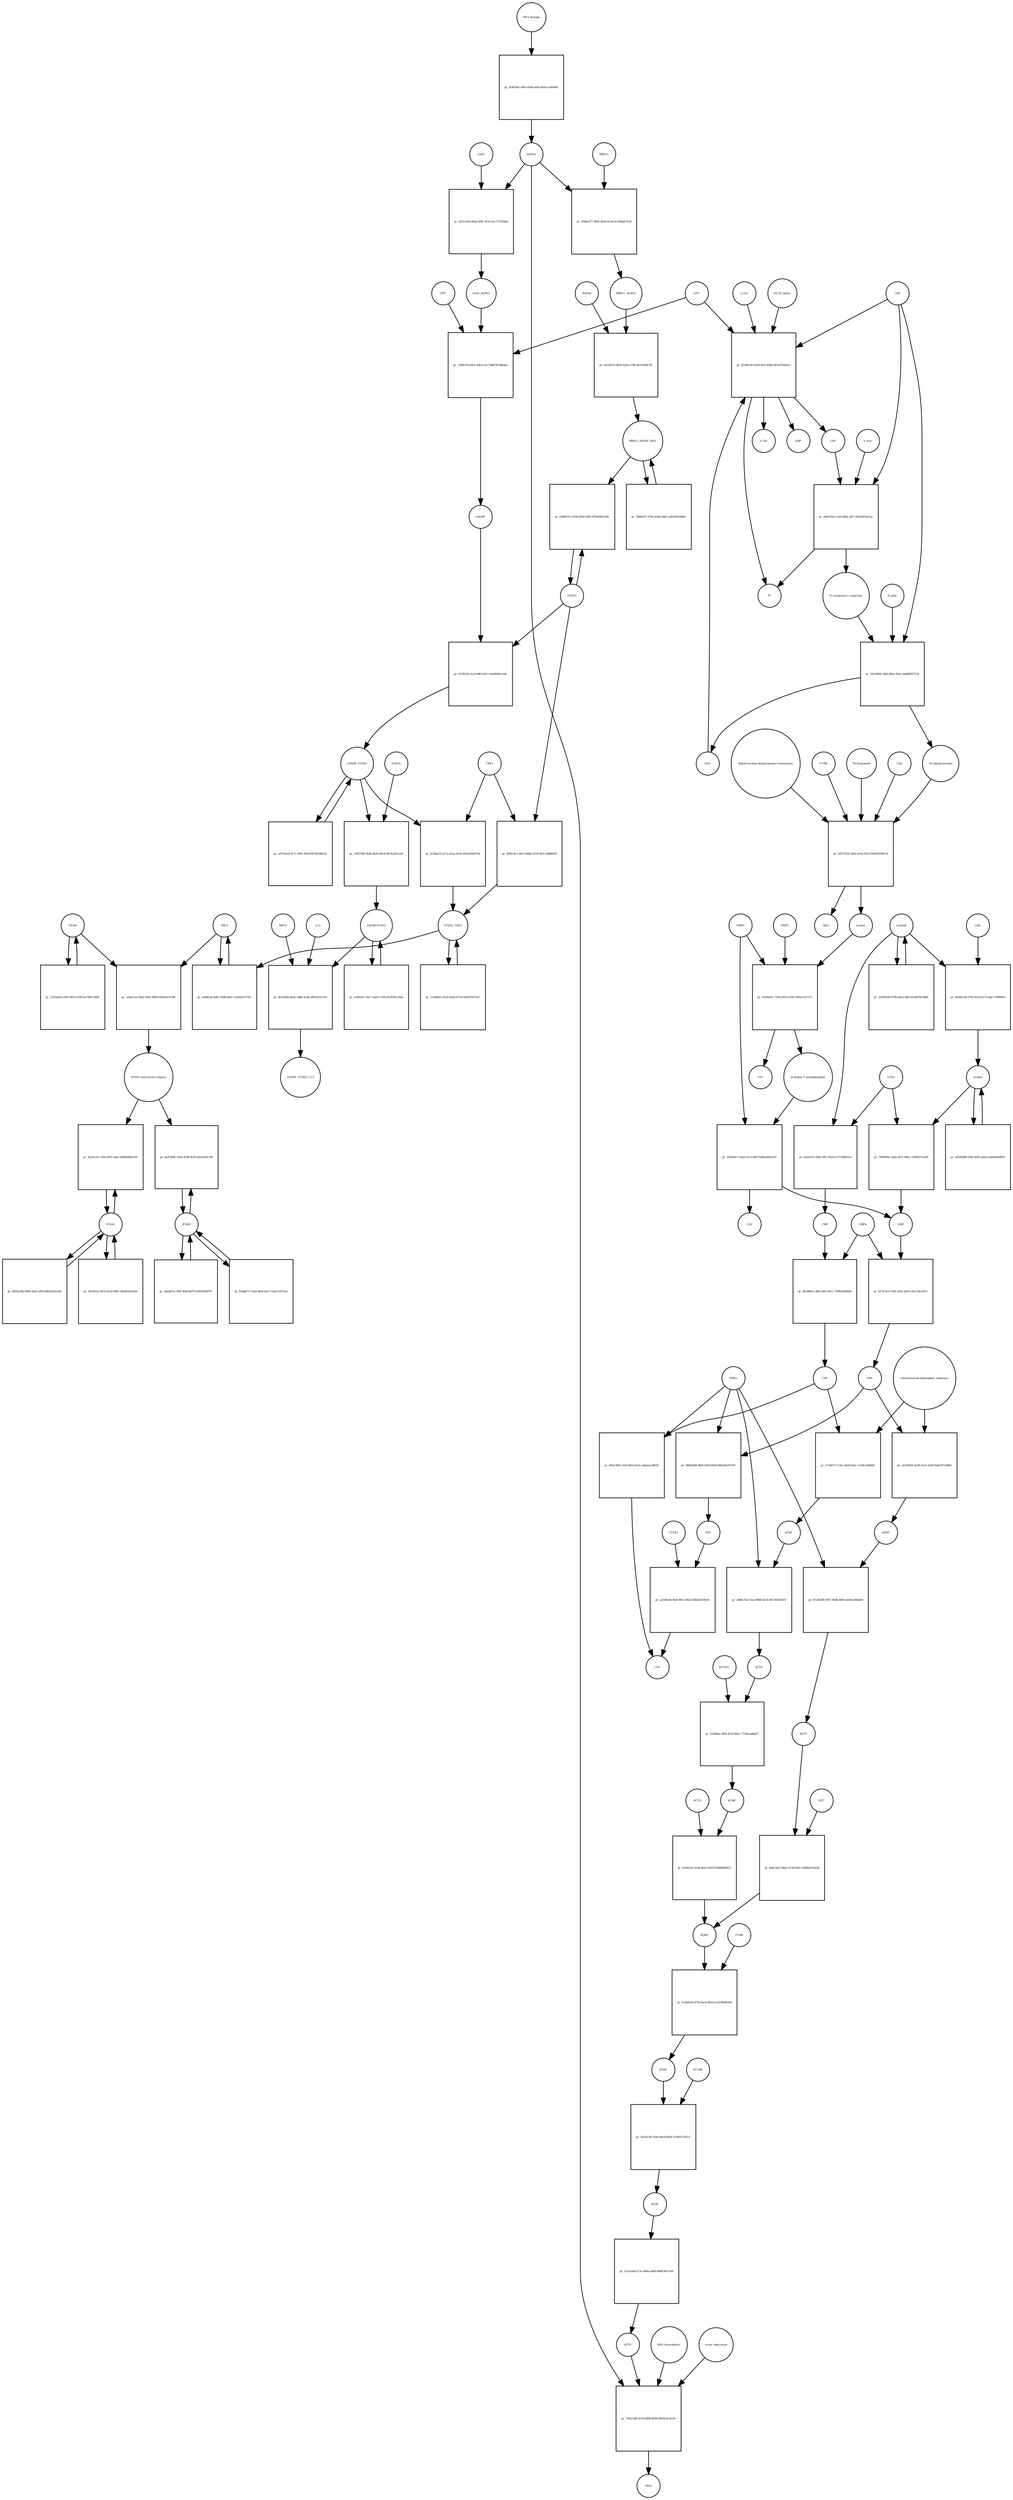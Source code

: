 strict digraph  {
"NF-kB" [annotation="urn_miriam_obo.go_GO%3A0071159", bipartite=0, cls=complex, fontsize=4, label="NF-kB", shape=circle];
"pr_ceda1cae-9bd1-482c-8b69-4fe9a411639f" [annotation="", bipartite=1, cls=process, fontsize=4, label="pr_ceda1cae-9bd1-482c-8b69-4fe9a411639f", shape=square];
"IFNB1 expression complex" [annotation="", bipartite=0, cls=complex, fontsize=4, label="IFNB1 expression complex", shape=circle];
IRF3 [annotation="urn_miriam_hgnc_6118|urn_miriam_uniprot_Q14653|urn_miriam_ensembl_ENSG00000126456|urn_miriam_refseq_NM_001571|urn_miriam_hgnc.symbol_IRF3|urn_miriam_ncbigene_3661", bipartite=0, cls="macromolecule multimer", fontsize=4, label=IRF3, shape=circle];
dCDP [annotation="urn_miriam_obo.chebi_CHEBI%3A28846", bipartite=0, cls="simple chemical", fontsize=4, label=dCDP, shape=circle];
"pr_2b48c7de-52ae-4960-b2c4-46530928301f" [annotation="", bipartite=1, cls=process, fontsize=4, label="pr_2b48c7de-52ae-4960-b2c4-46530928301f", shape=square];
dCTP [annotation="urn_miriam_obo.chebi_CHEBI%3A16311", bipartite=0, cls="simple chemical", fontsize=4, label=dCTP, shape=circle];
NME1 [annotation="urn_miriam_uniprot_P15531|urn_miriam_hgnc_7849", bipartite=0, cls=macromolecule, fontsize=4, label=NME1, shape=circle];
uridine [annotation="urn_miriam_obo.chebi_CHEBI%3A16704", bipartite=0, cls="simple chemical", fontsize=4, label=uridine, shape=circle];
"pr_7890892e-a6da-407c-846c-c9565f37ad39" [annotation="", bipartite=1, cls=process, fontsize=4, label="pr_7890892e-a6da-407c-846c-c9565f37ad39", shape=square];
UMP [annotation="urn_miriam_obo.chebi_CHEBI%3A57865", bipartite=0, cls="simple chemical", fontsize=4, label=UMP, shape=circle];
UCK2 [annotation="urn_miriam_uniprot_Q9HA47|urn_miriam_hgnc_HGNC%3A12562", bipartite=0, cls=macromolecule, fontsize=4, label=UCK2, shape=circle];
"orotidine 5'-monophosphate" [annotation="urn_miriam_obo.chebi_CHEBI%3A15842", bipartite=0, cls="simple chemical", fontsize=4, label="orotidine 5'-monophosphate", shape=circle];
"pr_1db29de7-2eb0-41c5-b807-b48ee69a1e47" [annotation="", bipartite=1, cls=process, fontsize=4, label="pr_1db29de7-2eb0-41c5-b807-b48ee69a1e47", shape=square];
UMPS [annotation="urn_miriam_ncbigene_7372|urn_miriam_refseq_NM_000373|urn_miriam_hgnc.symbol_UMPS|urn_miriam_hgnc_12563|urn_miriam_ensembl_ENSG00000114491|urn_miriam_uniprot_P11172", bipartite=0, cls="macromolecule multimer", fontsize=4, label=UMPS, shape=circle];
CO2 [annotation="urn_miriam_obo.chebi_CHEBI%3A16526", bipartite=0, cls="simple chemical", fontsize=4, label=CO2, shape=circle];
UTP [annotation="urn_miriam_obo.chebi_CHEBI%3A15713", bipartite=0, cls="simple chemical", fontsize=4, label=UTP, shape=circle];
"pr_a23d4a4d-04df-493c-b42e-b3bea0159e44" [annotation="", bipartite=1, cls=process, fontsize=4, label="pr_a23d4a4d-04df-493c-b42e-b3bea0159e44", shape=square];
CTP [annotation="urn_miriam_obo.chebi_CHEBI%3A17677", bipartite=0, cls="simple chemical", fontsize=4, label=CTP, shape=circle];
CTPS1 [annotation="urn_miriam_hgnc_HGNC%3A2519|urn_miriam_uniprot_P17812", bipartite=0, cls=macromolecule, fontsize=4, label=CTPS1, shape=circle];
UDP [annotation="urn_miriam_obo.chebi_CHEBI%3A17659", bipartite=0, cls="simple chemical", fontsize=4, label=UDP, shape=circle];
"pr_a6136834-de39-4a31-a020-5dd3767edf6d" [annotation="", bipartite=1, cls=process, fontsize=4, label="pr_a6136834-de39-4a31-a020-5dd3767edf6d", shape=square];
dUDP [annotation="urn_miriam_obo.chebi_CHEBI%3A28850", bipartite=0, cls="simple chemical", fontsize=4, label=dUDP, shape=circle];
"ribonucleoside-diphosphate reductase" [annotation="urn_miriam_brenda_1.17.4.1|urn_miriam_obo.go_GO%3A0005971", bipartite=0, cls=complex, fontsize=4, label="ribonucleoside-diphosphate reductase", shape=circle];
IFNB1 [annotation="urn_miriam_ensembl_ENSG00000171855|urn_miriam_hgnc.symbol_IFNB1|urn_miriam_hgnc_5434|urn_miriam_uniprot_P01574|urn_miriam_refseq_NM_002176|urn_miriam_ncbigene_3456", bipartite=0, cls=macromolecule, fontsize=4, label=IFNB1, shape=circle];
"pr_4e474f8e-59ab-4599-8cf0-ed2431f0c30f" [annotation="", bipartite=1, cls=process, fontsize=4, label="pr_4e474f8e-59ab-4599-8cf0-ed2431f0c30f", shape=square];
"pr_617473c6-79ef-41d2-a819-c0accbb1f475" [annotation="", bipartite=1, cls=process, fontsize=4, label="pr_617473c6-79ef-41d2-a819-c0accbb1f475", shape=square];
CMPK [annotation="urn_miriam_uniprot_P30085|urn_miriam_hgnc_HGNC%3A18170", bipartite=0, cls=macromolecule, fontsize=4, label=CMPK, shape=circle];
"cGAMP-STING" [annotation="", bipartite=0, cls=complex, fontsize=4, label="cGAMP-STING", shape=circle];
"pr_e1fbe6e7-38c7-4ab5-a744-e5c9f16cc9a4" [annotation="", bipartite=1, cls=process, fontsize=4, label="pr_e1fbe6e7-38c7-4ab5-a744-e5c9f16cc9a4", shape=square];
IFNA1 [annotation="urn_miriam_hgnc.symbol_IFNA1|urn_miriam_ncbigene_3439|urn_miriam_refseq_NM_024013|urn_miriam_uniprot_P01562|urn_miriam_hgnc_5417|urn_miriam_ensembl_ENSG00000197919", bipartite=0, cls=macromolecule, fontsize=4, label=IFNA1, shape=circle];
"pr_8acbc32c-33ee-4f43-add1-b086bd0bcd5d" [annotation="", bipartite=1, cls=process, fontsize=4, label="pr_8acbc32c-33ee-4f43-add1-b086bd0bcd5d", shape=square];
"pr_2d290896-93b6-4505-ab5a-ea69ed948f24" [annotation="", bipartite=1, cls=process, fontsize=4, label="pr_2d290896-93b6-4505-ab5a-ea69ed948f24", shape=square];
CDP [annotation="urn_miriam_obo.chebi_CHEBI%3A17239", bipartite=0, cls="simple chemical", fontsize=4, label=CDP, shape=circle];
"pr_27c6d7e7-a7ee-402d-b3ac-315dce65b84c" [annotation="", bipartite=1, cls=process, fontsize=4, label="pr_27c6d7e7-a7ee-402d-b3ac-315dce65b84c", shape=square];
"pr_862a7bd5-c8c9-48cd-8a3e-adeaeec8fb35" [annotation="", bipartite=1, cls=process, fontsize=4, label="pr_862a7bd5-c8c9-48cd-8a3e-adeaeec8fb35", shape=square];
dTDP [annotation="urn_miriam_obo.chebi_CHEBI%3A18075", bipartite=0, cls="simple chemical", fontsize=4, label=dTDP, shape=circle];
"pr_125a18a8-013c-408a-ab60-866ff2407cb4" [annotation="", bipartite=1, cls=process, fontsize=4, label="pr_125a18a8-013c-408a-ab60-866ff2407cb4", shape=square];
dTTP [annotation="urn_miriam_obo.chebi_CHEBI%3A18077", bipartite=0, cls="simple chemical", fontsize=4, label=dTTP, shape=circle];
CMP [annotation="urn_miriam_obo.chebi_CHEBI%3A17361", bipartite=0, cls="simple chemical", fontsize=4, label=CMP, shape=circle];
"pr_6bc8b6ce-39f4-44f3-81e1-75f8b3ab0bd4" [annotation="", bipartite=1, cls=process, fontsize=4, label="pr_6bc8b6ce-39f4-44f3-81e1-75f8b3ab0bd4", shape=square];
dUMP [annotation="urn_miriam_obo.chebi_CHEBI%3A17622", bipartite=0, cls="simple chemical", fontsize=4, label=dUMP, shape=circle];
"pr_9c644414-d75b-4ac4-861d-ac619464b304" [annotation="", bipartite=1, cls=process, fontsize=4, label="pr_9c644414-d75b-4ac4-861d-ac619464b304", shape=square];
dTMP [annotation="urn_miriam_obo.chebi_CHEBI%3A17013", bipartite=0, cls="simple chemical", fontsize=4, label=dTMP, shape=circle];
TYMS [annotation="urn_miriam_uniprot_P04818|urn_miriam_hgnc_HGNC%3A12441", bipartite=0, cls=macromolecule, fontsize=4, label=TYMS, shape=circle];
dsDNA [annotation="urn_miriam_obo.chebi_CHEBI%3A75909", bipartite=0, cls="simple chemical", fontsize=4, label=dsDNA, shape=circle];
"pr_718a1348-4218-4d08-b00b-d6f04c6c6ceb" [annotation="", bipartite=1, cls=process, fontsize=4, label="pr_718a1348-4218-4d08-b00b-d6f04c6c6ceb", shape=square];
DNA [annotation="", bipartite=0, cls="nucleic acid feature", fontsize=4, label=DNA, shape=circle];
"DNA biosynthesis" [annotation="urn_miriam_obo.go_GO%3A0071897", bipartite=0, cls=phenotype, fontsize=4, label="DNA biosynthesis", shape=circle];
"virus replication" [annotation="urn_miriam_obo.go_GO%3A0019079", bipartite=0, cls=phenotype, fontsize=4, label="virus replication", shape=circle];
MRE11_RAD50_DNA [annotation="", bipartite=0, cls=complex, fontsize=4, label=MRE11_RAD50_DNA, shape=circle];
"pr_f2942d37-670a-45e8-9dd7-e6b293e540b6" [annotation="", bipartite=1, cls=process, fontsize=4, label="pr_f2942d37-670a-45e8-9dd7-e6b293e540b6", shape=square];
"pr_97af09ac-ff00-4510-8d2c-7130eaa66d27" [annotation="", bipartite=1, cls=process, fontsize=4, label="pr_97af09ac-ff00-4510-8d2c-7130eaa66d27", shape=square];
dCMP [annotation="urn_miriam_obo.chebi_CHEBI%3A15918", bipartite=0, cls="simple chemical", fontsize=4, label=dCMP, shape=circle];
DCTPP1 [annotation="urn_miriam_uniprot_Q9H773|urn_miriam_hgnc_HGNC%3A28777", bipartite=0, cls=macromolecule, fontsize=4, label=DCTPP1, shape=circle];
"pr_fb3bd173-7b5d-4650-bb77-fa0a71d7f3a2" [annotation="", bipartite=1, cls=process, fontsize=4, label="pr_fb3bd173-7b5d-4650-bb77-fa0a71d7f3a2", shape=square];
"pr_a0edf614-394f-464f-bb76-b1687858f67f" [annotation="", bipartite=1, cls=process, fontsize=4, label="pr_a0edf614-394f-464f-bb76-b1687858f67f", shape=square];
ATP [annotation="urn_miriam_obo.chebi_CHEBI%3A15422", bipartite=0, cls="simple chemical", fontsize=4, label=ATP, shape=circle];
"pr_1298a7f4-8dca-4de4-a3e7-88d78738b8a4" [annotation="", bipartite=1, cls=process, fontsize=4, label="pr_1298a7f4-8dca-4de4-a3e7-88d78738b8a4", shape=square];
GTP [annotation="urn_miriam_obo.chebi_CHEBI%3A15996", bipartite=0, cls="simple chemical", fontsize=4, label=GTP, shape=circle];
cGAMP [annotation="urn_miriam_obo.chebi_CHEBI%3A75947", bipartite=0, cls="simple chemical", fontsize=4, label=cGAMP, shape=circle];
cGAS_dsDNA [annotation=urn_miriam_pubmed_28363908, bipartite=0, cls=complex, fontsize=4, label=cGAS_dsDNA, shape=circle];
cytidine [annotation="urn_miriam_obo.chebi_CHEBI%3A17562", bipartite=0, cls="simple chemical", fontsize=4, label=cytidine, shape=circle];
"pr_aaf41b7a-596c-4ff1-92a9-e1727dbf01ce" [annotation="", bipartite=1, cls=process, fontsize=4, label="pr_aaf41b7a-596c-4ff1-92a9-e1727dbf01ce", shape=square];
"pr_01afb32a-5caf-49f3-82e7-84a9649a7adc" [annotation="", bipartite=1, cls=process, fontsize=4, label="pr_01afb32a-5caf-49f3-82e7-84a9649a7adc", shape=square];
STING [annotation=urn_miriam_uniprot_Q86WV6, bipartite=0, cls="macromolecule multimer", fontsize=4, label=STING, shape=circle];
cGAMP_STING [annotation="urn_miriam_obo.go_GO%3A1990231", bipartite=0, cls=complex, fontsize=4, label=cGAMP_STING, shape=circle];
"L-Gln" [annotation="urn_miriam_obo.chebi_CHEBI%3A18050", bipartite=0, cls="simple chemical", fontsize=4, label="L-Gln", shape=circle];
"pr_82566126-82d9-441f-89b4-061af76428a5" [annotation="", bipartite=1, cls=process, fontsize=4, label="pr_82566126-82d9-441f-89b4-061af76428a5", shape=square];
CAP [annotation="urn_miriam_obo.chebi_CHEBI%3A17672", bipartite=0, cls="simple chemical", fontsize=4, label=CAP, shape=circle];
CAD [annotation="urn_miriam_refseq_NM_001306079|urn_miriam_hgnc_1424|urn_miriam_hgnc.symbol_CAD|urn_miriam_uniprot_P27708|urn_miriam_ncbigene_790|urn_miriam_ensembl_ENSG00000084774", bipartite=0, cls=macromolecule, fontsize=4, label=CAD, shape=circle];
HCO3_minus [annotation="urn_miriam_obo.chebi_CHEBI%3A17544", bipartite=0, cls="simple chemical", fontsize=4, label=HCO3_minus, shape=circle];
H2O [annotation="urn_miriam_obo.chebi_CHEBI%3A15377", bipartite=0, cls="simple chemical", fontsize=4, label=H2O, shape=circle];
"L-Glu" [annotation="urn_miriam_obo.chebi_CHEBI%3A16015", bipartite=0, cls="simple chemical", fontsize=4, label="L-Glu", shape=circle];
ADP [annotation="urn_miriam_obo.chebi_CHEBI%3A16761", bipartite=0, cls="simple chemical", fontsize=4, label=ADP, shape=circle];
Pi [annotation="urn_miriam_obo.chebi_CHEBI%3A18367", bipartite=0, cls="simple chemical", fontsize=4, label=Pi, shape=circle];
"pr_5800a0d4-8bf4-4459-b83d-896eddc91679" [annotation="", bipartite=1, cls=process, fontsize=4, label="pr_5800a0d4-8bf4-4459-b83d-896eddc91679", shape=square];
"N-carbamoyl-L-aspartate" [annotation="urn_miriam_obo.chebi_CHEBI%3A32814", bipartite=0, cls="simple chemical", fontsize=4, label="N-carbamoyl-L-aspartate", shape=circle];
"pr_f35c6866-14b5-49ae-90ac-ebd66f2f7518" [annotation="", bipartite=1, cls=process, fontsize=4, label="pr_f35c6866-14b5-49ae-90ac-ebd66f2f7518", shape=square];
"(S)-dihydroorotate" [annotation="urn_miriam_obo.chebi_CHEBI%3A30864", bipartite=0, cls="simple chemical", fontsize=4, label="(S)-dihydroorotate", shape=circle];
H_plus [annotation="urn_miriam_obo.chebi_CHEBI%3A15378", bipartite=0, cls="simple chemical", fontsize=4, label=H_plus, shape=circle];
"pr_11d1eb29-c905-4653-a598-ba736fe13b0f" [annotation="", bipartite=1, cls=process, fontsize=4, label="pr_11d1eb29-c905-4653-a598-ba736fe13b0f", shape=square];
"pr_05cbf322-967d-453d-8df1-3de8033e3e9d" [annotation="", bipartite=1, cls=process, fontsize=4, label="pr_05cbf322-967d-453d-8df1-3de8033e3e9d", shape=square];
TBK1 [annotation="urn_miriam_hgnc.symbol_TBK1|urn_miriam_ensembl_ENSG00000183735|urn_miriam_uniprot_Q9UHD2|urn_miriam_refseq_NM_013254|urn_miriam_hgnc_11584|urn_miriam_ncbigene_29110", bipartite=0, cls=macromolecule, fontsize=4, label=TBK1, shape=circle];
"pr_6130ee23-a17a-41aa-9a5e-05e3e644670a" [annotation="", bipartite=1, cls=process, fontsize=4, label="pr_6130ee23-a17a-41aa-9a5e-05e3e644670a", shape=square];
STING_TBK1 [annotation=urn_miriam_pubmed_30842653, bipartite=0, cls=complex, fontsize=4, label=STING_TBK1, shape=circle];
"pr_e08b975c-5958-429d-9385-f070e0b2c90e" [annotation="", bipartite=1, cls=process, fontsize=4, label="pr_e08b975c-5958-429d-9385-f070e0b2c90e", shape=square];
"pr_d692ce8b-899b-4da3-af69-b6f3a922ea48" [annotation="", bipartite=1, cls=process, fontsize=4, label="pr_d692ce8b-899b-4da3-af69-b6f3a922ea48", shape=square];
"pr_b3211e0d-d9ad-4981-8116-0cc717f1f0ab" [annotation="", bipartite=1, cls=process, fontsize=4, label="pr_b3211e0d-d9ad-4981-8116-0cc717f1f0ab", shape=square];
cGAS [annotation="urn_miriam_ensembl_ENSG00000164430|urn_miriam_hgnc_21367|urn_miriam_ncbigene_115004|urn_miriam_uniprot_Q8N884|urn_miriam_hgnc.symbol_CGAS|urn_miriam_refseq_NM_138441", bipartite=0, cls=macromolecule, fontsize=4, label=cGAS, shape=circle];
"pr_113d88a1-0ca6-43ab-8718-3a63b79255a7" [annotation="", bipartite=1, cls=process, fontsize=4, label="pr_113d88a1-0ca6-43ab-8718-3a63b79255a7", shape=square];
orotate [annotation="urn_miriam_obo.chebi_CHEBI%3A30839", bipartite=0, cls="simple chemical", fontsize=4, label=orotate, shape=circle];
"pr_6324625c-7554-4933-a358-5384ce527172" [annotation="", bipartite=1, cls=process, fontsize=4, label="pr_6324625c-7554-4933-a358-5384ce527172", shape=square];
PRPP [annotation="urn_miriam_obo.chebi_CHEBI%3A17111", bipartite=0, cls="simple chemical", fontsize=4, label=PRPP, shape=circle];
PPi [annotation="urn_miriam_obo.chebi_CHEBI%3A18361", bipartite=0, cls="simple chemical", fontsize=4, label=PPi, shape=circle];
"pr_1b599104-8796-44cd-bdfe-b104b7bc0866" [annotation="", bipartite=1, cls=process, fontsize=4, label="pr_1b599104-8796-44cd-bdfe-b104b7bc0866", shape=square];
"pr_44f8f1ab-4d6c-43d8-8a5c-1ea44ac67541" [annotation="", bipartite=1, cls=process, fontsize=4, label="pr_44f8f1ab-4d6c-43d8-8a5c-1ea44ac67541", shape=square];
"pr_a4743ee4-dc7c-40f5-99e8-f6f76b56b33e" [annotation="", bipartite=1, cls=process, fontsize=4, label="pr_a4743ee4-dc7c-40f5-99e8-f6f76b56b33e", shape=square];
RAD50 [annotation="urn_miriam_ncbigene_10111|urn_miriam_refseq_NM_005732|urn_miriam_uniprot_Q92878|urn_miriam_hgnc.symbol_RAD50|urn_miriam_ensembl_ENSG00000113522|urn_miriam_hgnc_9816", bipartite=0, cls="macromolecule multimer", fontsize=4, label=RAD50, shape=circle];
"pr_ab1a9152-80d1-42de-a788-afc910fbf743" [annotation="", bipartite=1, cls=process, fontsize=4, label="pr_ab1a9152-80d1-42de-a788-afc910fbf743", shape=square];
MRE11_dsDNA [annotation="urn_miriam_obo.go_GO%3A0003690", bipartite=0, cls=complex, fontsize=4, label=MRE11_dsDNA, shape=circle];
"pr_b0571622-24e0-41e8-83a3-9e6393506c1d" [annotation="", bipartite=1, cls=process, fontsize=4, label="pr_b0571622-24e0-41e8-83a3-9e6393506c1d", shape=square];
"dihydroorotate dehydrogenase holoenzyme" [annotation="urn_miriam_ncbigene_1723|urn_miriam_hgnc_HGNC%3A2867|urn_miriam_hgnc.symbol_DHODH", bipartite=0, cls="simple chemical", fontsize=4, label="dihydroorotate dehydrogenase holoenzyme", shape=circle];
P1788 [annotation=urn_miriam_pubmed_31740051, bipartite=0, cls="simple chemical", fontsize=4, label=P1788, shape=circle];
Teriflunomide [annotation=urn_miriam_drugbank_DB08880, bipartite=0, cls="simple chemical", fontsize=4, label=Teriflunomide, shape=circle];
CoQ [annotation="urn_miriam_obo.chebi_CHEBI%3A16389", bipartite=0, cls="simple chemical", fontsize=4, label=CoQ, shape=circle];
QH2 [annotation="urn_miriam_obo.chebi_CHEBI%3A17976", bipartite=0, cls="simple chemical", fontsize=4, label=QH2, shape=circle];
"pr_87c46389-4657-464b-869e-de8d1c06a6e0" [annotation="", bipartite=1, cls=process, fontsize=4, label="pr_87c46389-4657-464b-869e-de8d1c06a6e0", shape=square];
dUTP [annotation="urn_miriam_obo.chebi_CHEBI%3A17625", bipartite=0, cls="simple chemical", fontsize=4, label=dUTP, shape=circle];
"pr_943d6c30-3783-4e1b-b572-6da7c389845e" [annotation="", bipartite=1, cls=process, fontsize=4, label="pr_943d6c30-3783-4e1b-b572-6da7c389845e", shape=square];
CDA [annotation="urn_miriam_uniprot_P32320|urn_miriam_ncbigene_978|urn_miriam_refseq_NM_001785|urn_miriam_ensembl_ENSG00000158825|urn_miriam_hgnc.symbol_CDA|urn_miriam_hgnc_1712", bipartite=0, cls=macromolecule, fontsize=4, label=CDA, shape=circle];
"pr_0bdc3ed7-88ae-4738-be6c-3688a6310ad0" [annotation="", bipartite=1, cls=process, fontsize=4, label="pr_0bdc3ed7-88ae-4738-be6c-3688a6310ad0", shape=square];
DUT [annotation="urn_miriam_hgnc_HGNC%3A3078|urn_miriam_uniprot_P33316", bipartite=0, cls=macromolecule, fontsize=4, label=DUT, shape=circle];
"pr_8f2393de-8a4c-4dbe-9cd6-ef8c453a11fe" [annotation="", bipartite=1, cls=process, fontsize=4, label="pr_8f2393de-8a4c-4dbe-9cd6-ef8c453a11fe", shape=square];
LC3 [annotation="", bipartite=0, cls=macromolecule, fontsize=4, label=LC3, shape=circle];
cGAMP_STING_LC3 [annotation="", bipartite=0, cls=complex, fontsize=4, label=cGAMP_STING_LC3, shape=circle];
WIPI2 [annotation="urn_miriam_refseq_NM_015610|urn_miriam_hgnc_32225|urn_miriam_hgnc.symbol_WIPI2|urn_miriam_ensembl_ENSG00000157954|urn_miriam_ncbigene_26100|urn_miriam_uniprot_Q9Y4P8", bipartite=0, cls=macromolecule, fontsize=4, label=WIPI2, shape=circle];
"pr_eb027feb-cc60-484a-a817-fb3d387ba7ea" [annotation="", bipartite=1, cls=process, fontsize=4, label="pr_eb027feb-cc60-484a-a817-fb3d387ba7ea", shape=square];
"L-Asp" [annotation="urn_miriam_obo.chebi_CHEBI%3A29991", bipartite=0, cls="simple chemical", fontsize=4, label="L-Asp", shape=circle];
"pr_29bbcd77-2805-48e6-8124-0a7406d37034" [annotation="", bipartite=1, cls=process, fontsize=4, label="pr_29bbcd77-2805-48e6-8124-0a7406d37034", shape=square];
MRE11 [annotation="urn_miriam_hgnc.symbol_MRE11|urn_miriam_ncbigene_4361|urn_miriam_uniprot_P49959|urn_miriam_ensembl_ENSG00000020922|urn_miriam_refseq_NM_005591|urn_miriam_hgnc_7230", bipartite=0, cls="macromolecule multimer", fontsize=4, label=MRE11, shape=circle];
"pr_2b35ecf8-3a04-44e9-bb58-510605155610" [annotation="", bipartite=1, cls=process, fontsize=4, label="pr_2b35ecf8-3a04-44e9-bb58-510605155610", shape=square];
dTYMK [annotation="urn_miriam_uniprot_P23919|urn_miriam_hgnc_HGNC%3A3061", bipartite=0, cls=macromolecule, fontsize=4, label=dTYMK, shape=circle];
"pr_c58576f6-3b2b-4b26-b8c4-b674a281ca2f" [annotation="", bipartite=1, cls=process, fontsize=4, label="pr_c58576f6-3b2b-4b26-b8c4-b674a281ca2f", shape=square];
SAR1A [annotation="urn_miriam_uniprot_Q9NR31|urn_miriam_ensembl_ENSG00000079332|urn_miriam_hgnc_10534|urn_miriam_hgnc.symbol_SAR1A|urn_miriam_refseq_NM_001142648|urn_miriam_ncbigene_56681", bipartite=0, cls=macromolecule, fontsize=4, label=SAR1A, shape=circle];
"pr_9d4e14c1-44c3-46ba-b519-463c28d8b509" [annotation="", bipartite=1, cls=process, fontsize=4, label="pr_9d4e14c1-44c3-46ba-b519-463c28d8b509", shape=square];
"pr_018f264c-fb63-4586-abb5-803ccc4b0042" [annotation="", bipartite=1, cls=process, fontsize=4, label="pr_018f264c-fb63-4586-abb5-803ccc4b0042", shape=square];
"DNA damage" [annotation="", bipartite=0, cls=phenotype, fontsize=4, label="DNA damage", shape=circle];
"pr_f6560535-3cd4-4b1e-926f-879db0b6f915" [annotation="", bipartite=1, cls=process, fontsize=4, label="pr_f6560535-3cd4-4b1e-926f-879db0b6f915", shape=square];
DCTD [annotation="urn_miriam_uniprot_P32321|urn_miriam_hgnc_HGNC%3A2710", bipartite=0, cls=macromolecule, fontsize=4, label=DCTD, shape=circle];
"NF-kB" -> "pr_ceda1cae-9bd1-482c-8b69-4fe9a411639f"  [annotation="", interaction_type=consumption];
"NF-kB" -> "pr_11d1eb29-c905-4653-a598-ba736fe13b0f"  [annotation="", interaction_type=consumption];
"pr_ceda1cae-9bd1-482c-8b69-4fe9a411639f" -> "IFNB1 expression complex"  [annotation="", interaction_type=production];
"IFNB1 expression complex" -> "pr_4e474f8e-59ab-4599-8cf0-ed2431f0c30f"  [annotation=urn_miriam_pubmed_20610653, interaction_type=stimulation];
"IFNB1 expression complex" -> "pr_8acbc32c-33ee-4f43-add1-b086bd0bcd5d"  [annotation=urn_miriam_pubmed_16979567, interaction_type=stimulation];
IRF3 -> "pr_ceda1cae-9bd1-482c-8b69-4fe9a411639f"  [annotation="", interaction_type=consumption];
IRF3 -> "pr_44f8f1ab-4d6c-43d8-8a5c-1ea44ac67541"  [annotation="", interaction_type=consumption];
dCDP -> "pr_2b48c7de-52ae-4960-b2c4-46530928301f"  [annotation="", interaction_type=consumption];
"pr_2b48c7de-52ae-4960-b2c4-46530928301f" -> dCTP  [annotation="", interaction_type=production];
dCTP -> "pr_97af09ac-ff00-4510-8d2c-7130eaa66d27"  [annotation="", interaction_type=consumption];
NME1 -> "pr_2b48c7de-52ae-4960-b2c4-46530928301f"  [annotation=urn_miriam_pubmed_17827303, interaction_type=catalysis];
NME1 -> "pr_862a7bd5-c8c9-48cd-8a3e-adeaeec8fb35"  [annotation=urn_miriam_pubmed_28458037, interaction_type=catalysis];
NME1 -> "pr_5800a0d4-8bf4-4459-b83d-896eddc91679"  [annotation=urn_miriam_pubmed_28458037, interaction_type=catalysis];
NME1 -> "pr_87c46389-4657-464b-869e-de8d1c06a6e0"  [annotation=urn_miriam_pubmed_17827303, interaction_type=catalysis];
uridine -> "pr_7890892e-a6da-407c-846c-c9565f37ad39"  [annotation="", interaction_type=consumption];
uridine -> "pr_2d290896-93b6-4505-ab5a-ea69ed948f24"  [annotation="", interaction_type=consumption];
"pr_7890892e-a6da-407c-846c-c9565f37ad39" -> UMP  [annotation="", interaction_type=production];
UMP -> "pr_617473c6-79ef-41d2-a819-c0accbb1f475"  [annotation="", interaction_type=consumption];
UCK2 -> "pr_7890892e-a6da-407c-846c-c9565f37ad39"  [annotation=urn_miriam_pubmed_15130468, interaction_type=catalysis];
UCK2 -> "pr_aaf41b7a-596c-4ff1-92a9-e1727dbf01ce"  [annotation=urn_miriam_pubmed_15130468, interaction_type=catalysis];
"orotidine 5'-monophosphate" -> "pr_1db29de7-2eb0-41c5-b807-b48ee69a1e47"  [annotation="", interaction_type=consumption];
"pr_1db29de7-2eb0-41c5-b807-b48ee69a1e47" -> UMP  [annotation="", interaction_type=production];
"pr_1db29de7-2eb0-41c5-b807-b48ee69a1e47" -> CO2  [annotation="", interaction_type=production];
UMPS -> "pr_1db29de7-2eb0-41c5-b807-b48ee69a1e47"  [annotation=urn_miriam_reactome_REACT_1698, interaction_type=catalysis];
UMPS -> "pr_6324625c-7554-4933-a358-5384ce527172"  [annotation=urn_miriam_reactome_REACT_1698, interaction_type=catalysis];
UTP -> "pr_a23d4a4d-04df-493c-b42e-b3bea0159e44"  [annotation="", interaction_type=consumption];
"pr_a23d4a4d-04df-493c-b42e-b3bea0159e44" -> CTP  [annotation="", interaction_type=production];
CTPS1 -> "pr_a23d4a4d-04df-493c-b42e-b3bea0159e44"  [annotation=urn_miriam_pubmed_5411547, interaction_type=catalysis];
UDP -> "pr_a6136834-de39-4a31-a020-5dd3767edf6d"  [annotation="", interaction_type=consumption];
UDP -> "pr_5800a0d4-8bf4-4459-b83d-896eddc91679"  [annotation="", interaction_type=consumption];
"pr_a6136834-de39-4a31-a020-5dd3767edf6d" -> dUDP  [annotation="", interaction_type=production];
dUDP -> "pr_87c46389-4657-464b-869e-de8d1c06a6e0"  [annotation="", interaction_type=consumption];
"ribonucleoside-diphosphate reductase" -> "pr_a6136834-de39-4a31-a020-5dd3767edf6d"  [annotation=urn_miriam_pubmed_24809024, interaction_type=catalysis];
"ribonucleoside-diphosphate reductase" -> "pr_27c6d7e7-a7ee-402d-b3ac-315dce65b84c"  [annotation=urn_miriam_pubmed_24809024, interaction_type=catalysis];
IFNB1 -> "pr_4e474f8e-59ab-4599-8cf0-ed2431f0c30f"  [annotation="", interaction_type=consumption];
IFNB1 -> "pr_fb3bd173-7b5d-4650-bb77-fa0a71d7f3a2"  [annotation="", interaction_type=consumption];
IFNB1 -> "pr_a0edf614-394f-464f-bb76-b1687858f67f"  [annotation="", interaction_type=consumption];
"pr_4e474f8e-59ab-4599-8cf0-ed2431f0c30f" -> IFNB1  [annotation="", interaction_type=production];
"pr_617473c6-79ef-41d2-a819-c0accbb1f475" -> UDP  [annotation="", interaction_type=production];
CMPK -> "pr_617473c6-79ef-41d2-a819-c0accbb1f475"  [annotation=urn_miriam_pubmed_10462544, interaction_type=catalysis];
CMPK -> "pr_6bc8b6ce-39f4-44f3-81e1-75f8b3ab0bd4"  [annotation=urn_miriam_pubmed_10462544, interaction_type=catalysis];
"cGAMP-STING" -> "pr_e1fbe6e7-38c7-4ab5-a744-e5c9f16cc9a4"  [annotation="", interaction_type=consumption];
"cGAMP-STING" -> "pr_8f2393de-8a4c-4dbe-9cd6-ef8c453a11fe"  [annotation="", interaction_type=consumption];
"pr_e1fbe6e7-38c7-4ab5-a744-e5c9f16cc9a4" -> "cGAMP-STING"  [annotation="", interaction_type=production];
IFNA1 -> "pr_8acbc32c-33ee-4f43-add1-b086bd0bcd5d"  [annotation="", interaction_type=consumption];
IFNA1 -> "pr_05cbf322-967d-453d-8df1-3de8033e3e9d"  [annotation="", interaction_type=consumption];
IFNA1 -> "pr_d692ce8b-899b-4da3-af69-b6f3a922ea48"  [annotation="", interaction_type=consumption];
"pr_8acbc32c-33ee-4f43-add1-b086bd0bcd5d" -> IFNA1  [annotation="", interaction_type=production];
"pr_2d290896-93b6-4505-ab5a-ea69ed948f24" -> uridine  [annotation="", interaction_type=production];
CDP -> "pr_27c6d7e7-a7ee-402d-b3ac-315dce65b84c"  [annotation="", interaction_type=consumption];
CDP -> "pr_862a7bd5-c8c9-48cd-8a3e-adeaeec8fb35"  [annotation="", interaction_type=consumption];
"pr_27c6d7e7-a7ee-402d-b3ac-315dce65b84c" -> dCDP  [annotation="", interaction_type=production];
"pr_862a7bd5-c8c9-48cd-8a3e-adeaeec8fb35" -> CTP  [annotation="", interaction_type=production];
dTDP -> "pr_125a18a8-013c-408a-ab60-866ff2407cb4"  [annotation="", interaction_type=consumption];
"pr_125a18a8-013c-408a-ab60-866ff2407cb4" -> dTTP  [annotation="", interaction_type=production];
dTTP -> "pr_718a1348-4218-4d08-b00b-d6f04c6c6ceb"  [annotation="", interaction_type=consumption];
CMP -> "pr_6bc8b6ce-39f4-44f3-81e1-75f8b3ab0bd4"  [annotation="", interaction_type=consumption];
"pr_6bc8b6ce-39f4-44f3-81e1-75f8b3ab0bd4" -> CDP  [annotation="", interaction_type=production];
dUMP -> "pr_9c644414-d75b-4ac4-861d-ac619464b304"  [annotation="", interaction_type=consumption];
"pr_9c644414-d75b-4ac4-861d-ac619464b304" -> dTMP  [annotation="", interaction_type=production];
dTMP -> "pr_2b35ecf8-3a04-44e9-bb58-510605155610"  [annotation="", interaction_type=consumption];
TYMS -> "pr_9c644414-d75b-4ac4-861d-ac619464b304"  [annotation=urn_miriam_pubmed_3099389, interaction_type=catalysis];
dsDNA -> "pr_718a1348-4218-4d08-b00b-d6f04c6c6ceb"  [annotation="", interaction_type=consumption];
dsDNA -> "pr_b3211e0d-d9ad-4981-8116-0cc717f1f0ab"  [annotation="", interaction_type=consumption];
dsDNA -> "pr_29bbcd77-2805-48e6-8124-0a7406d37034"  [annotation="", interaction_type=consumption];
"pr_718a1348-4218-4d08-b00b-d6f04c6c6ceb" -> DNA  [annotation="", interaction_type=production];
"DNA biosynthesis" -> "pr_718a1348-4218-4d08-b00b-d6f04c6c6ceb"  [annotation="", interaction_type=catalysis];
"virus replication" -> "pr_718a1348-4218-4d08-b00b-d6f04c6c6ceb"  [annotation="", interaction_type=inhibition];
MRE11_RAD50_DNA -> "pr_f2942d37-670a-45e8-9dd7-e6b293e540b6"  [annotation="", interaction_type=consumption];
MRE11_RAD50_DNA -> "pr_e08b975c-5958-429d-9385-f070e0b2c90e"  [annotation=urn_miriam_pubmed_23388631, interaction_type=catalysis];
"pr_f2942d37-670a-45e8-9dd7-e6b293e540b6" -> MRE11_RAD50_DNA  [annotation="", interaction_type=production];
"pr_97af09ac-ff00-4510-8d2c-7130eaa66d27" -> dCMP  [annotation="", interaction_type=production];
dCMP -> "pr_f6560535-3cd4-4b1e-926f-879db0b6f915"  [annotation="", interaction_type=consumption];
DCTPP1 -> "pr_97af09ac-ff00-4510-8d2c-7130eaa66d27"  [annotation=urn_miriam_pubmed_13788541, interaction_type=catalysis];
"pr_fb3bd173-7b5d-4650-bb77-fa0a71d7f3a2" -> IFNB1  [annotation="", interaction_type=production];
"pr_a0edf614-394f-464f-bb76-b1687858f67f" -> IFNB1  [annotation="", interaction_type=production];
ATP -> "pr_1298a7f4-8dca-4de4-a3e7-88d78738b8a4"  [annotation="", interaction_type=consumption];
ATP -> "pr_82566126-82d9-441f-89b4-061af76428a5"  [annotation="", interaction_type=consumption];
"pr_1298a7f4-8dca-4de4-a3e7-88d78738b8a4" -> cGAMP  [annotation="", interaction_type=production];
GTP -> "pr_1298a7f4-8dca-4de4-a3e7-88d78738b8a4"  [annotation="", interaction_type=consumption];
cGAMP -> "pr_01afb32a-5caf-49f3-82e7-84a9649a7adc"  [annotation="", interaction_type=consumption];
cGAS_dsDNA -> "pr_1298a7f4-8dca-4de4-a3e7-88d78738b8a4"  [annotation=urn_miriam_pubmed_29622565, interaction_type=catalysis];
cytidine -> "pr_aaf41b7a-596c-4ff1-92a9-e1727dbf01ce"  [annotation="", interaction_type=consumption];
cytidine -> "pr_1b599104-8796-44cd-bdfe-b104b7bc0866"  [annotation="", interaction_type=consumption];
cytidine -> "pr_943d6c30-3783-4e1b-b572-6da7c389845e"  [annotation="", interaction_type=consumption];
"pr_aaf41b7a-596c-4ff1-92a9-e1727dbf01ce" -> CMP  [annotation="", interaction_type=production];
"pr_01afb32a-5caf-49f3-82e7-84a9649a7adc" -> cGAMP_STING  [annotation="", interaction_type=production];
STING -> "pr_01afb32a-5caf-49f3-82e7-84a9649a7adc"  [annotation="", interaction_type=consumption];
STING -> "pr_e08b975c-5958-429d-9385-f070e0b2c90e"  [annotation="", interaction_type=consumption];
STING -> "pr_9d4e14c1-44c3-46ba-b519-463c28d8b509"  [annotation="", interaction_type=consumption];
cGAMP_STING -> "pr_6130ee23-a17a-41aa-9a5e-05e3e644670a"  [annotation="", interaction_type=consumption];
cGAMP_STING -> "pr_a4743ee4-dc7c-40f5-99e8-f6f76b56b33e"  [annotation="", interaction_type=consumption];
cGAMP_STING -> "pr_c58576f6-3b2b-4b26-b8c4-b674a281ca2f"  [annotation="", interaction_type=consumption];
"L-Gln" -> "pr_82566126-82d9-441f-89b4-061af76428a5"  [annotation="", interaction_type=consumption];
"pr_82566126-82d9-441f-89b4-061af76428a5" -> CAP  [annotation="", interaction_type=production];
"pr_82566126-82d9-441f-89b4-061af76428a5" -> "L-Glu"  [annotation="", interaction_type=production];
"pr_82566126-82d9-441f-89b4-061af76428a5" -> ADP  [annotation="", interaction_type=production];
"pr_82566126-82d9-441f-89b4-061af76428a5" -> Pi  [annotation="", interaction_type=production];
CAP -> "pr_eb027feb-cc60-484a-a817-fb3d387ba7ea"  [annotation="", interaction_type=consumption];
CAD -> "pr_82566126-82d9-441f-89b4-061af76428a5"  [annotation=urn_miriam_reactome_REACT_73577, interaction_type=catalysis];
CAD -> "pr_f35c6866-14b5-49ae-90ac-ebd66f2f7518"  [annotation=urn_miriam_reactome_REACT_1698, interaction_type=catalysis];
CAD -> "pr_eb027feb-cc60-484a-a817-fb3d387ba7ea"  [annotation=urn_miriam_reactome_REACT_1698, interaction_type=catalysis];
HCO3_minus -> "pr_82566126-82d9-441f-89b4-061af76428a5"  [annotation="", interaction_type=consumption];
H2O -> "pr_82566126-82d9-441f-89b4-061af76428a5"  [annotation="", interaction_type=consumption];
"pr_5800a0d4-8bf4-4459-b83d-896eddc91679" -> UTP  [annotation="", interaction_type=production];
"N-carbamoyl-L-aspartate" -> "pr_f35c6866-14b5-49ae-90ac-ebd66f2f7518"  [annotation="", interaction_type=consumption];
"pr_f35c6866-14b5-49ae-90ac-ebd66f2f7518" -> "(S)-dihydroorotate"  [annotation="", interaction_type=production];
"pr_f35c6866-14b5-49ae-90ac-ebd66f2f7518" -> H2O  [annotation="", interaction_type=production];
"(S)-dihydroorotate" -> "pr_b0571622-24e0-41e8-83a3-9e6393506c1d"  [annotation="", interaction_type=consumption];
H_plus -> "pr_f35c6866-14b5-49ae-90ac-ebd66f2f7518"  [annotation="", interaction_type=consumption];
"pr_11d1eb29-c905-4653-a598-ba736fe13b0f" -> "NF-kB"  [annotation="", interaction_type=production];
"pr_05cbf322-967d-453d-8df1-3de8033e3e9d" -> IFNA1  [annotation="", interaction_type=production];
TBK1 -> "pr_6130ee23-a17a-41aa-9a5e-05e3e644670a"  [annotation="", interaction_type=consumption];
TBK1 -> "pr_9d4e14c1-44c3-46ba-b519-463c28d8b509"  [annotation="", interaction_type=consumption];
"pr_6130ee23-a17a-41aa-9a5e-05e3e644670a" -> STING_TBK1  [annotation="", interaction_type=production];
STING_TBK1 -> "pr_113d88a1-0ca6-43ab-8718-3a63b79255a7"  [annotation="", interaction_type=consumption];
STING_TBK1 -> "pr_44f8f1ab-4d6c-43d8-8a5c-1ea44ac67541"  [annotation="urn_miriam_pubmed_22394562|urn_miriam_pubmed_25636800", interaction_type=catalysis];
"pr_e08b975c-5958-429d-9385-f070e0b2c90e" -> STING  [annotation="", interaction_type=production];
"pr_d692ce8b-899b-4da3-af69-b6f3a922ea48" -> IFNA1  [annotation="", interaction_type=production];
"pr_b3211e0d-d9ad-4981-8116-0cc717f1f0ab" -> cGAS_dsDNA  [annotation="", interaction_type=production];
cGAS -> "pr_b3211e0d-d9ad-4981-8116-0cc717f1f0ab"  [annotation="", interaction_type=consumption];
"pr_113d88a1-0ca6-43ab-8718-3a63b79255a7" -> STING_TBK1  [annotation="", interaction_type=production];
orotate -> "pr_6324625c-7554-4933-a358-5384ce527172"  [annotation="", interaction_type=consumption];
"pr_6324625c-7554-4933-a358-5384ce527172" -> "orotidine 5'-monophosphate"  [annotation="", interaction_type=production];
"pr_6324625c-7554-4933-a358-5384ce527172" -> PPi  [annotation="", interaction_type=production];
PRPP -> "pr_6324625c-7554-4933-a358-5384ce527172"  [annotation="", interaction_type=consumption];
"pr_1b599104-8796-44cd-bdfe-b104b7bc0866" -> cytidine  [annotation="", interaction_type=production];
"pr_44f8f1ab-4d6c-43d8-8a5c-1ea44ac67541" -> IRF3  [annotation="", interaction_type=production];
"pr_a4743ee4-dc7c-40f5-99e8-f6f76b56b33e" -> cGAMP_STING  [annotation="", interaction_type=production];
RAD50 -> "pr_ab1a9152-80d1-42de-a788-afc910fbf743"  [annotation="", interaction_type=consumption];
"pr_ab1a9152-80d1-42de-a788-afc910fbf743" -> MRE11_RAD50_DNA  [annotation="", interaction_type=production];
MRE11_dsDNA -> "pr_ab1a9152-80d1-42de-a788-afc910fbf743"  [annotation="", interaction_type=consumption];
"pr_b0571622-24e0-41e8-83a3-9e6393506c1d" -> orotate  [annotation="", interaction_type=production];
"pr_b0571622-24e0-41e8-83a3-9e6393506c1d" -> QH2  [annotation="", interaction_type=production];
"dihydroorotate dehydrogenase holoenzyme" -> "pr_b0571622-24e0-41e8-83a3-9e6393506c1d"  [annotation="urn_miriam_reactome_REACT_1698|urn_miriam_doi_10.1101%2F2020.03.11.983056", interaction_type=catalysis];
P1788 -> "pr_b0571622-24e0-41e8-83a3-9e6393506c1d"  [annotation="urn_miriam_reactome_REACT_1698|urn_miriam_doi_10.1101%2F2020.03.11.983056", interaction_type=inhibition];
Teriflunomide -> "pr_b0571622-24e0-41e8-83a3-9e6393506c1d"  [annotation="urn_miriam_reactome_REACT_1698|urn_miriam_doi_10.1101%2F2020.03.11.983056", interaction_type=inhibition];
CoQ -> "pr_b0571622-24e0-41e8-83a3-9e6393506c1d"  [annotation="", interaction_type=consumption];
"pr_87c46389-4657-464b-869e-de8d1c06a6e0" -> dUTP  [annotation="", interaction_type=production];
dUTP -> "pr_0bdc3ed7-88ae-4738-be6c-3688a6310ad0"  [annotation="", interaction_type=consumption];
"pr_943d6c30-3783-4e1b-b572-6da7c389845e" -> uridine  [annotation="", interaction_type=production];
CDA -> "pr_943d6c30-3783-4e1b-b572-6da7c389845e"  [annotation="urn_miriam_pubmed_7923172|urn_miriam_pubmed_15689149", interaction_type=catalysis];
"pr_0bdc3ed7-88ae-4738-be6c-3688a6310ad0" -> dUMP  [annotation="", interaction_type=production];
DUT -> "pr_0bdc3ed7-88ae-4738-be6c-3688a6310ad0"  [annotation=urn_miriam_pubmed_18837522, interaction_type=catalysis];
"pr_8f2393de-8a4c-4dbe-9cd6-ef8c453a11fe" -> cGAMP_STING_LC3  [annotation="", interaction_type=production];
LC3 -> "pr_8f2393de-8a4c-4dbe-9cd6-ef8c453a11fe"  [annotation="", interaction_type=consumption];
WIPI2 -> "pr_8f2393de-8a4c-4dbe-9cd6-ef8c453a11fe"  [annotation=urn_miriam_pubmed_30842662, interaction_type=catalysis];
"pr_eb027feb-cc60-484a-a817-fb3d387ba7ea" -> "N-carbamoyl-L-aspartate"  [annotation="", interaction_type=production];
"pr_eb027feb-cc60-484a-a817-fb3d387ba7ea" -> Pi  [annotation="", interaction_type=production];
"L-Asp" -> "pr_eb027feb-cc60-484a-a817-fb3d387ba7ea"  [annotation="", interaction_type=consumption];
"pr_29bbcd77-2805-48e6-8124-0a7406d37034" -> MRE11_dsDNA  [annotation="", interaction_type=production];
MRE11 -> "pr_29bbcd77-2805-48e6-8124-0a7406d37034"  [annotation="", interaction_type=consumption];
"pr_2b35ecf8-3a04-44e9-bb58-510605155610" -> dTDP  [annotation="", interaction_type=production];
dTYMK -> "pr_2b35ecf8-3a04-44e9-bb58-510605155610"  [annotation=urn_miriam_pubmed_8024690, interaction_type=catalysis];
"pr_c58576f6-3b2b-4b26-b8c4-b674a281ca2f" -> "cGAMP-STING"  [annotation="", interaction_type=production];
SAR1A -> "pr_c58576f6-3b2b-4b26-b8c4-b674a281ca2f"  [annotation="urn_miriam_doi_10.1038%2Fs41586-019-1006-9", interaction_type=catalysis];
"pr_9d4e14c1-44c3-46ba-b519-463c28d8b509" -> STING_TBK1  [annotation="", interaction_type=production];
"pr_018f264c-fb63-4586-abb5-803ccc4b0042" -> dsDNA  [annotation="", interaction_type=production];
"DNA damage" -> "pr_018f264c-fb63-4586-abb5-803ccc4b0042"  [annotation="urn_miriam_doi_10.1016%2Fj.ejmech.2019.111855", interaction_type=stimulation];
"pr_f6560535-3cd4-4b1e-926f-879db0b6f915" -> dUMP  [annotation="", interaction_type=production];
DCTD -> "pr_f6560535-3cd4-4b1e-926f-879db0b6f915"  [annotation="urn_miriam_doi_10.1074%2Fjbc.M114.617720", interaction_type=catalysis];
}
